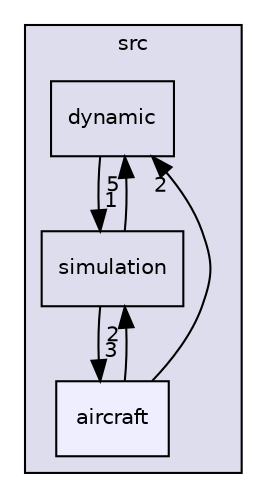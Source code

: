 digraph "src/aircraft" {
  compound=true
  node [ fontsize="10", fontname="Helvetica"];
  edge [ labelfontsize="10", labelfontname="Helvetica"];
  subgraph clusterdir_68267d1309a1af8e8297ef4c3efbcdba {
    graph [ bgcolor="#ddddee", pencolor="black", label="src" fontname="Helvetica", fontsize="10", URL="dir_68267d1309a1af8e8297ef4c3efbcdba.html"]
  dir_101da30fc6c118b726c448f5a6ab9e53 [shape=box label="dynamic" URL="dir_101da30fc6c118b726c448f5a6ab9e53.html"];
  dir_d73d1ee04cc237a5854777ea99c55872 [shape=box label="simulation" URL="dir_d73d1ee04cc237a5854777ea99c55872.html"];
  dir_90d6d3b7fc4e97e0c118e24a6d21bc0e [shape=box, label="aircraft", style="filled", fillcolor="#eeeeff", pencolor="black", URL="dir_90d6d3b7fc4e97e0c118e24a6d21bc0e.html"];
  }
  dir_101da30fc6c118b726c448f5a6ab9e53->dir_d73d1ee04cc237a5854777ea99c55872 [headlabel="1", labeldistance=1.5 headhref="dir_000002_000003.html"];
  dir_d73d1ee04cc237a5854777ea99c55872->dir_101da30fc6c118b726c448f5a6ab9e53 [headlabel="5", labeldistance=1.5 headhref="dir_000003_000002.html"];
  dir_d73d1ee04cc237a5854777ea99c55872->dir_90d6d3b7fc4e97e0c118e24a6d21bc0e [headlabel="3", labeldistance=1.5 headhref="dir_000003_000001.html"];
  dir_90d6d3b7fc4e97e0c118e24a6d21bc0e->dir_101da30fc6c118b726c448f5a6ab9e53 [headlabel="2", labeldistance=1.5 headhref="dir_000001_000002.html"];
  dir_90d6d3b7fc4e97e0c118e24a6d21bc0e->dir_d73d1ee04cc237a5854777ea99c55872 [headlabel="2", labeldistance=1.5 headhref="dir_000001_000003.html"];
}

